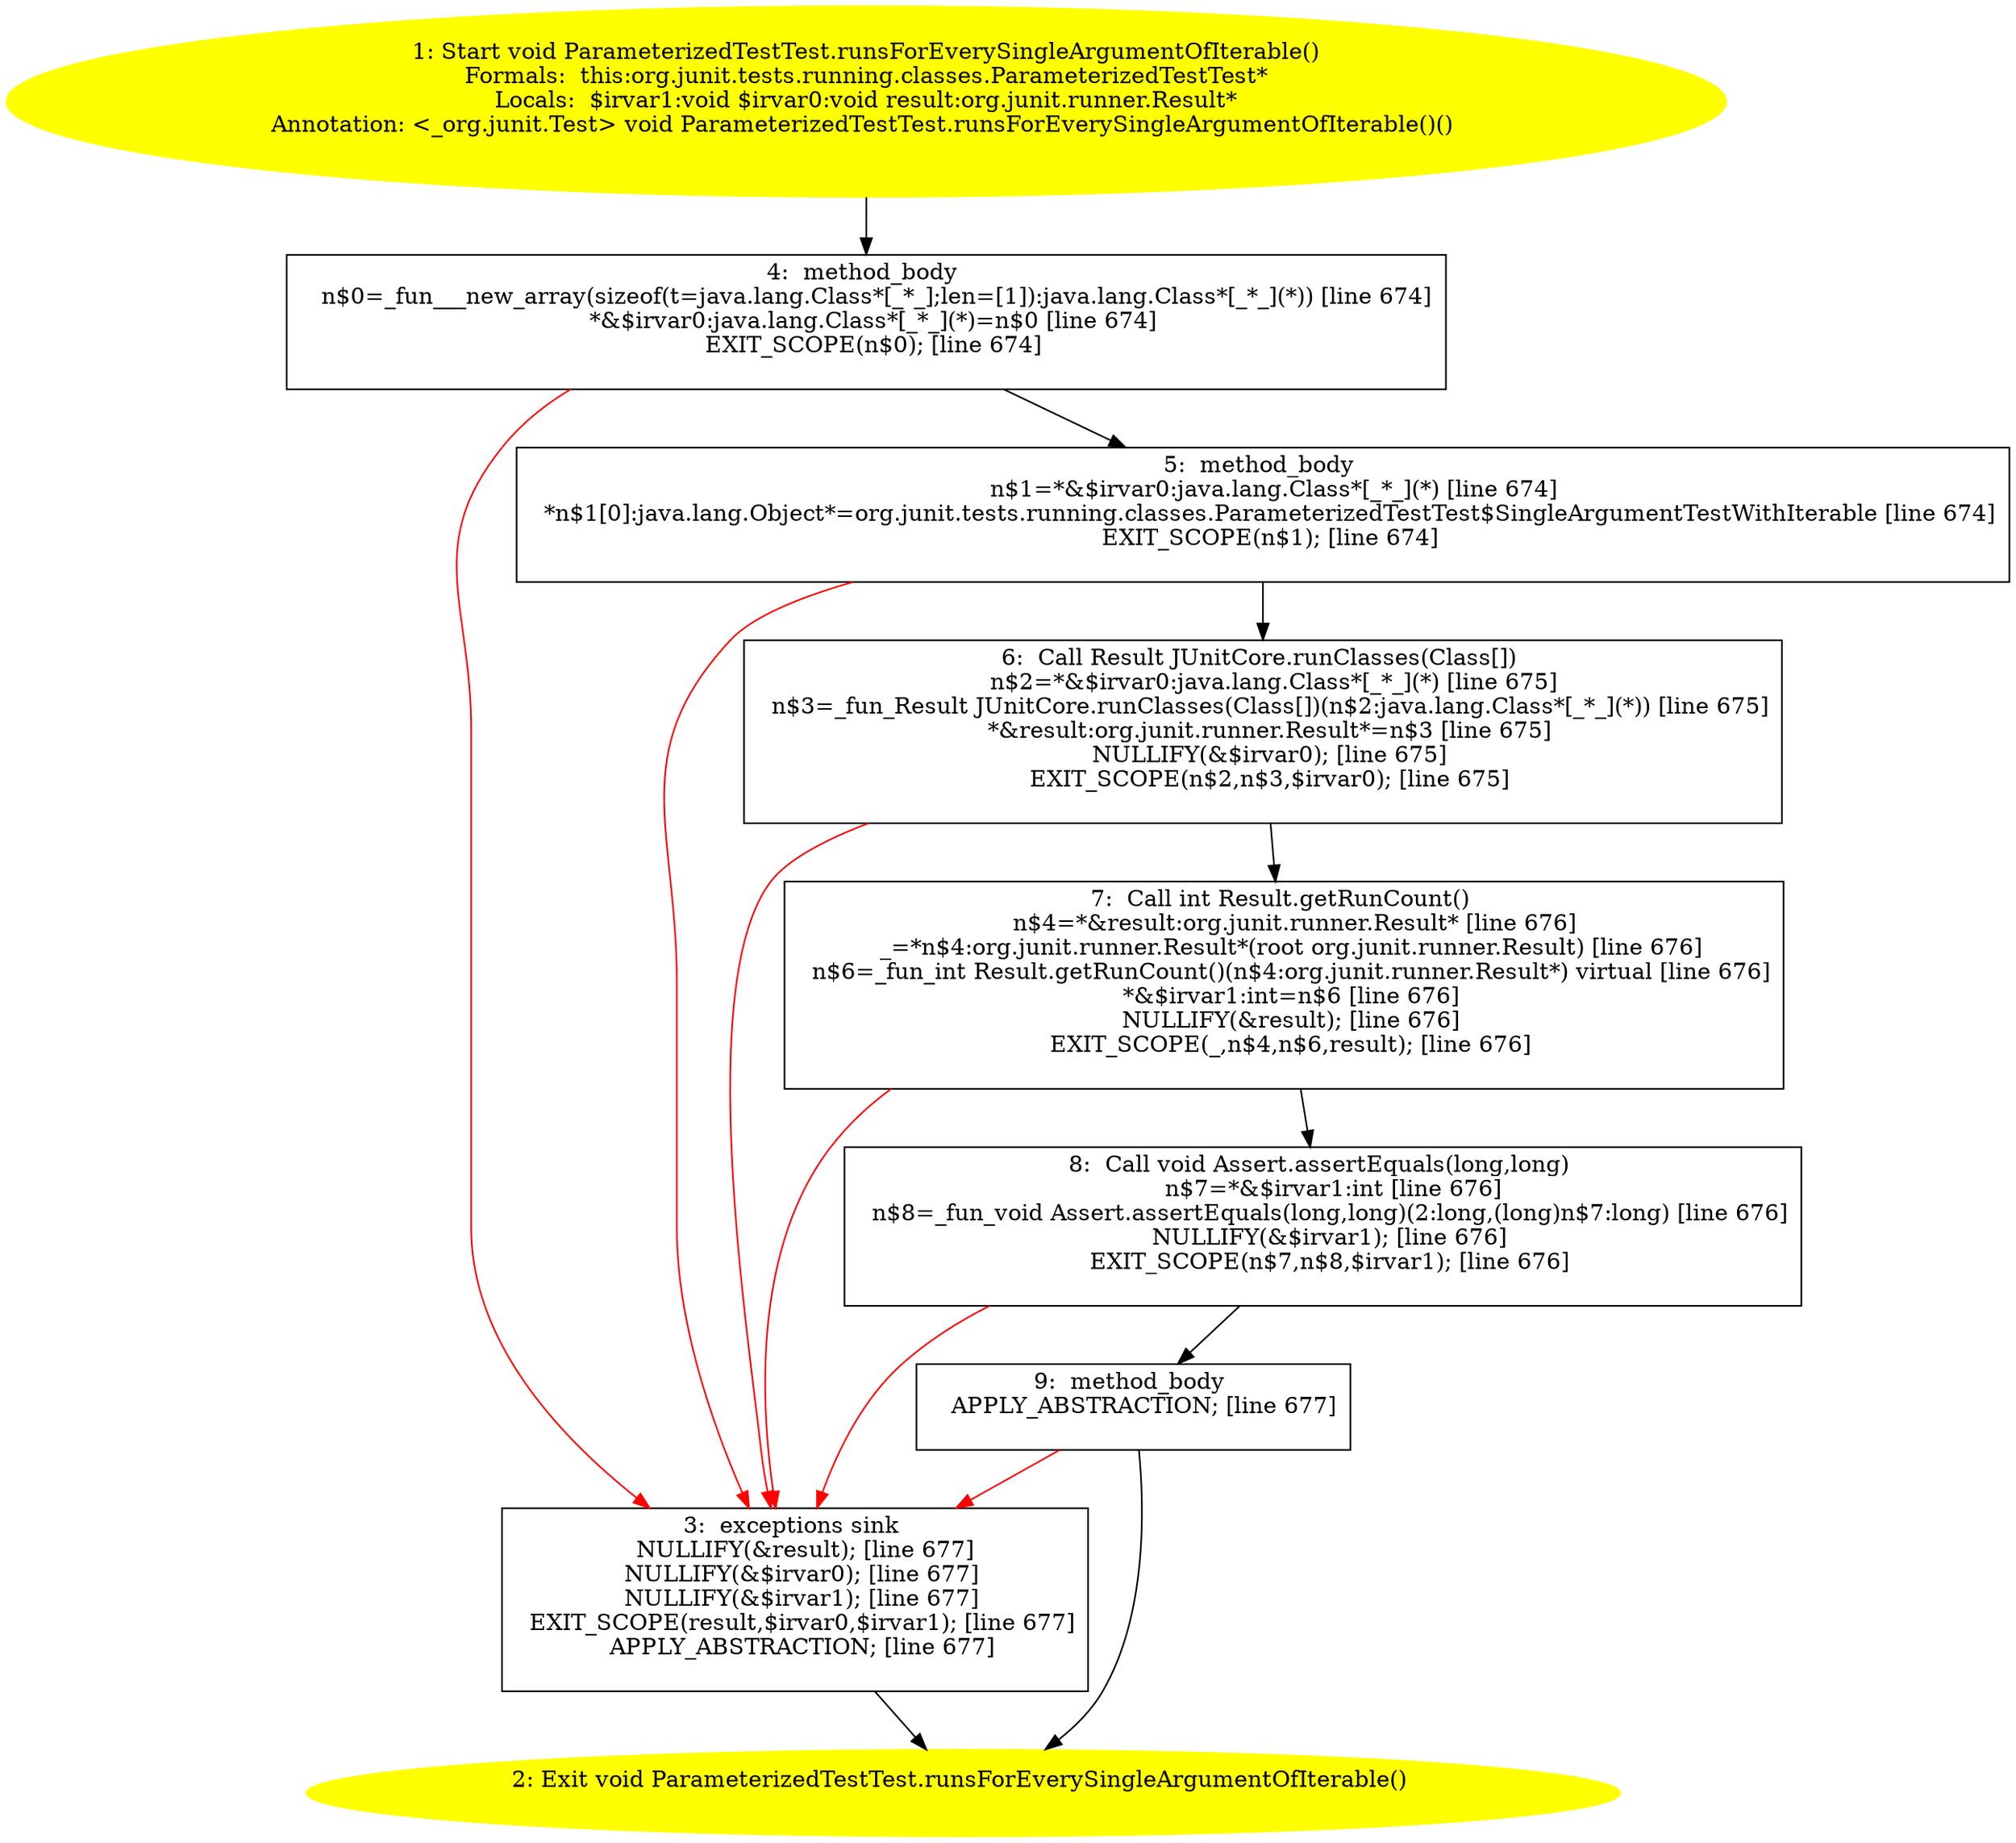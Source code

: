 /* @generated */
digraph cfg {
"org.junit.tests.running.classes.ParameterizedTestTest.runsForEverySingleArgumentOfIterable():void.cdfe4f02b4e057b93d0374dd913869b8_1" [label="1: Start void ParameterizedTestTest.runsForEverySingleArgumentOfIterable()\nFormals:  this:org.junit.tests.running.classes.ParameterizedTestTest*\nLocals:  $irvar1:void $irvar0:void result:org.junit.runner.Result*\nAnnotation: <_org.junit.Test> void ParameterizedTestTest.runsForEverySingleArgumentOfIterable()() \n  " color=yellow style=filled]
	

	 "org.junit.tests.running.classes.ParameterizedTestTest.runsForEverySingleArgumentOfIterable():void.cdfe4f02b4e057b93d0374dd913869b8_1" -> "org.junit.tests.running.classes.ParameterizedTestTest.runsForEverySingleArgumentOfIterable():void.cdfe4f02b4e057b93d0374dd913869b8_4" ;
"org.junit.tests.running.classes.ParameterizedTestTest.runsForEverySingleArgumentOfIterable():void.cdfe4f02b4e057b93d0374dd913869b8_2" [label="2: Exit void ParameterizedTestTest.runsForEverySingleArgumentOfIterable() \n  " color=yellow style=filled]
	

"org.junit.tests.running.classes.ParameterizedTestTest.runsForEverySingleArgumentOfIterable():void.cdfe4f02b4e057b93d0374dd913869b8_3" [label="3:  exceptions sink \n   NULLIFY(&result); [line 677]\n  NULLIFY(&$irvar0); [line 677]\n  NULLIFY(&$irvar1); [line 677]\n  EXIT_SCOPE(result,$irvar0,$irvar1); [line 677]\n  APPLY_ABSTRACTION; [line 677]\n " shape="box"]
	

	 "org.junit.tests.running.classes.ParameterizedTestTest.runsForEverySingleArgumentOfIterable():void.cdfe4f02b4e057b93d0374dd913869b8_3" -> "org.junit.tests.running.classes.ParameterizedTestTest.runsForEverySingleArgumentOfIterable():void.cdfe4f02b4e057b93d0374dd913869b8_2" ;
"org.junit.tests.running.classes.ParameterizedTestTest.runsForEverySingleArgumentOfIterable():void.cdfe4f02b4e057b93d0374dd913869b8_4" [label="4:  method_body \n   n$0=_fun___new_array(sizeof(t=java.lang.Class*[_*_];len=[1]):java.lang.Class*[_*_](*)) [line 674]\n  *&$irvar0:java.lang.Class*[_*_](*)=n$0 [line 674]\n  EXIT_SCOPE(n$0); [line 674]\n " shape="box"]
	

	 "org.junit.tests.running.classes.ParameterizedTestTest.runsForEverySingleArgumentOfIterable():void.cdfe4f02b4e057b93d0374dd913869b8_4" -> "org.junit.tests.running.classes.ParameterizedTestTest.runsForEverySingleArgumentOfIterable():void.cdfe4f02b4e057b93d0374dd913869b8_5" ;
	 "org.junit.tests.running.classes.ParameterizedTestTest.runsForEverySingleArgumentOfIterable():void.cdfe4f02b4e057b93d0374dd913869b8_4" -> "org.junit.tests.running.classes.ParameterizedTestTest.runsForEverySingleArgumentOfIterable():void.cdfe4f02b4e057b93d0374dd913869b8_3" [color="red" ];
"org.junit.tests.running.classes.ParameterizedTestTest.runsForEverySingleArgumentOfIterable():void.cdfe4f02b4e057b93d0374dd913869b8_5" [label="5:  method_body \n   n$1=*&$irvar0:java.lang.Class*[_*_](*) [line 674]\n  *n$1[0]:java.lang.Object*=org.junit.tests.running.classes.ParameterizedTestTest$SingleArgumentTestWithIterable [line 674]\n  EXIT_SCOPE(n$1); [line 674]\n " shape="box"]
	

	 "org.junit.tests.running.classes.ParameterizedTestTest.runsForEverySingleArgumentOfIterable():void.cdfe4f02b4e057b93d0374dd913869b8_5" -> "org.junit.tests.running.classes.ParameterizedTestTest.runsForEverySingleArgumentOfIterable():void.cdfe4f02b4e057b93d0374dd913869b8_6" ;
	 "org.junit.tests.running.classes.ParameterizedTestTest.runsForEverySingleArgumentOfIterable():void.cdfe4f02b4e057b93d0374dd913869b8_5" -> "org.junit.tests.running.classes.ParameterizedTestTest.runsForEverySingleArgumentOfIterable():void.cdfe4f02b4e057b93d0374dd913869b8_3" [color="red" ];
"org.junit.tests.running.classes.ParameterizedTestTest.runsForEverySingleArgumentOfIterable():void.cdfe4f02b4e057b93d0374dd913869b8_6" [label="6:  Call Result JUnitCore.runClasses(Class[]) \n   n$2=*&$irvar0:java.lang.Class*[_*_](*) [line 675]\n  n$3=_fun_Result JUnitCore.runClasses(Class[])(n$2:java.lang.Class*[_*_](*)) [line 675]\n  *&result:org.junit.runner.Result*=n$3 [line 675]\n  NULLIFY(&$irvar0); [line 675]\n  EXIT_SCOPE(n$2,n$3,$irvar0); [line 675]\n " shape="box"]
	

	 "org.junit.tests.running.classes.ParameterizedTestTest.runsForEverySingleArgumentOfIterable():void.cdfe4f02b4e057b93d0374dd913869b8_6" -> "org.junit.tests.running.classes.ParameterizedTestTest.runsForEverySingleArgumentOfIterable():void.cdfe4f02b4e057b93d0374dd913869b8_7" ;
	 "org.junit.tests.running.classes.ParameterizedTestTest.runsForEverySingleArgumentOfIterable():void.cdfe4f02b4e057b93d0374dd913869b8_6" -> "org.junit.tests.running.classes.ParameterizedTestTest.runsForEverySingleArgumentOfIterable():void.cdfe4f02b4e057b93d0374dd913869b8_3" [color="red" ];
"org.junit.tests.running.classes.ParameterizedTestTest.runsForEverySingleArgumentOfIterable():void.cdfe4f02b4e057b93d0374dd913869b8_7" [label="7:  Call int Result.getRunCount() \n   n$4=*&result:org.junit.runner.Result* [line 676]\n  _=*n$4:org.junit.runner.Result*(root org.junit.runner.Result) [line 676]\n  n$6=_fun_int Result.getRunCount()(n$4:org.junit.runner.Result*) virtual [line 676]\n  *&$irvar1:int=n$6 [line 676]\n  NULLIFY(&result); [line 676]\n  EXIT_SCOPE(_,n$4,n$6,result); [line 676]\n " shape="box"]
	

	 "org.junit.tests.running.classes.ParameterizedTestTest.runsForEverySingleArgumentOfIterable():void.cdfe4f02b4e057b93d0374dd913869b8_7" -> "org.junit.tests.running.classes.ParameterizedTestTest.runsForEverySingleArgumentOfIterable():void.cdfe4f02b4e057b93d0374dd913869b8_8" ;
	 "org.junit.tests.running.classes.ParameterizedTestTest.runsForEverySingleArgumentOfIterable():void.cdfe4f02b4e057b93d0374dd913869b8_7" -> "org.junit.tests.running.classes.ParameterizedTestTest.runsForEverySingleArgumentOfIterable():void.cdfe4f02b4e057b93d0374dd913869b8_3" [color="red" ];
"org.junit.tests.running.classes.ParameterizedTestTest.runsForEverySingleArgumentOfIterable():void.cdfe4f02b4e057b93d0374dd913869b8_8" [label="8:  Call void Assert.assertEquals(long,long) \n   n$7=*&$irvar1:int [line 676]\n  n$8=_fun_void Assert.assertEquals(long,long)(2:long,(long)n$7:long) [line 676]\n  NULLIFY(&$irvar1); [line 676]\n  EXIT_SCOPE(n$7,n$8,$irvar1); [line 676]\n " shape="box"]
	

	 "org.junit.tests.running.classes.ParameterizedTestTest.runsForEverySingleArgumentOfIterable():void.cdfe4f02b4e057b93d0374dd913869b8_8" -> "org.junit.tests.running.classes.ParameterizedTestTest.runsForEverySingleArgumentOfIterable():void.cdfe4f02b4e057b93d0374dd913869b8_9" ;
	 "org.junit.tests.running.classes.ParameterizedTestTest.runsForEverySingleArgumentOfIterable():void.cdfe4f02b4e057b93d0374dd913869b8_8" -> "org.junit.tests.running.classes.ParameterizedTestTest.runsForEverySingleArgumentOfIterable():void.cdfe4f02b4e057b93d0374dd913869b8_3" [color="red" ];
"org.junit.tests.running.classes.ParameterizedTestTest.runsForEverySingleArgumentOfIterable():void.cdfe4f02b4e057b93d0374dd913869b8_9" [label="9:  method_body \n   APPLY_ABSTRACTION; [line 677]\n " shape="box"]
	

	 "org.junit.tests.running.classes.ParameterizedTestTest.runsForEverySingleArgumentOfIterable():void.cdfe4f02b4e057b93d0374dd913869b8_9" -> "org.junit.tests.running.classes.ParameterizedTestTest.runsForEverySingleArgumentOfIterable():void.cdfe4f02b4e057b93d0374dd913869b8_2" ;
	 "org.junit.tests.running.classes.ParameterizedTestTest.runsForEverySingleArgumentOfIterable():void.cdfe4f02b4e057b93d0374dd913869b8_9" -> "org.junit.tests.running.classes.ParameterizedTestTest.runsForEverySingleArgumentOfIterable():void.cdfe4f02b4e057b93d0374dd913869b8_3" [color="red" ];
}
